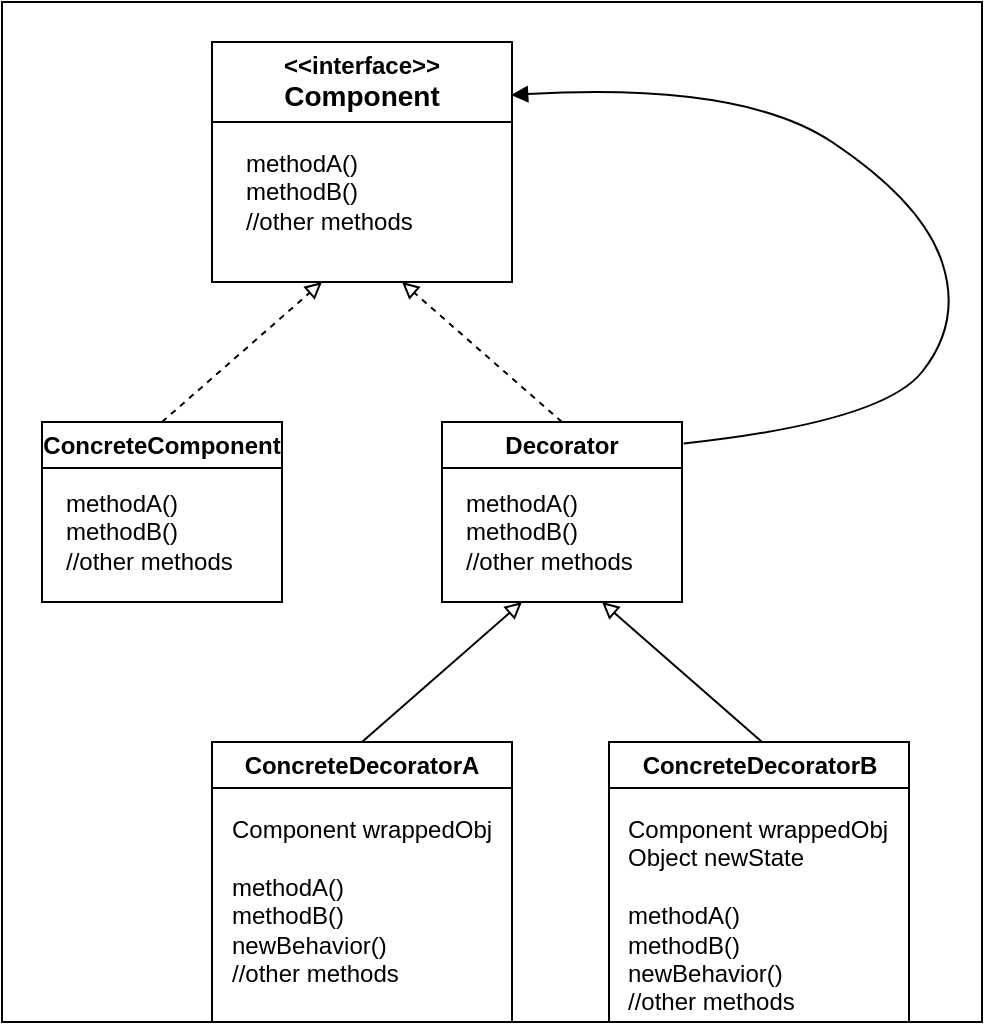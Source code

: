 <mxfile version="26.0.10">
  <diagram name="Página-1" id="Eytlk_36S796nTMawIgF">
    <mxGraphModel dx="1136" dy="585" grid="1" gridSize="10" guides="1" tooltips="1" connect="1" arrows="1" fold="1" page="1" pageScale="1" pageWidth="827" pageHeight="1169" math="0" shadow="0">
      <root>
        <mxCell id="0" />
        <mxCell id="1" parent="0" />
        <mxCell id="zZgF9IngARe3-gKikm3L-20" value="ConcreteDecoratorA" style="swimlane;whiteSpace=wrap;html=1;swimlaneLine=1;rounded=0;shadow=0;" parent="1" vertex="1">
          <mxGeometry x="145" y="380" width="150" height="140" as="geometry" />
        </mxCell>
        <mxCell id="shi2ZC6vJrufgKta5fBi-13" value="&lt;div&gt;Component wrappedObj&lt;/div&gt;&lt;div&gt;&lt;br&gt;&lt;/div&gt;methodA()&lt;div&gt;methodB()&lt;br&gt;newBehavior()&lt;/div&gt;&lt;div&gt;//other methods&lt;/div&gt;" style="text;html=1;align=left;verticalAlign=top;whiteSpace=wrap;rounded=0;" parent="zZgF9IngARe3-gKikm3L-20" vertex="1">
          <mxGeometry x="7.5" y="30" width="135" height="100" as="geometry" />
        </mxCell>
        <mxCell id="zZgF9IngARe3-gKikm3L-27" value="" style="endArrow=block;html=1;rounded=0;curved=0;endFill=0;dashed=1;" parent="1" edge="1">
          <mxGeometry width="50" height="50" relative="1" as="geometry">
            <mxPoint x="120" y="220" as="sourcePoint" />
            <mxPoint x="200" y="150" as="targetPoint" />
          </mxGeometry>
        </mxCell>
        <mxCell id="shi2ZC6vJrufgKta5fBi-2" value="" style="endArrow=block;html=1;rounded=0;curved=0;endFill=0;dashed=1;" parent="1" edge="1">
          <mxGeometry width="50" height="50" relative="1" as="geometry">
            <mxPoint x="320" y="220" as="sourcePoint" />
            <mxPoint x="240" y="150" as="targetPoint" />
          </mxGeometry>
        </mxCell>
        <mxCell id="shi2ZC6vJrufgKta5fBi-3" value="Decorator" style="swimlane;whiteSpace=wrap;html=1;" parent="1" vertex="1">
          <mxGeometry x="260" y="220" width="120" height="90" as="geometry" />
        </mxCell>
        <mxCell id="shi2ZC6vJrufgKta5fBi-4" value="methodA()&lt;div&gt;methodB()&lt;/div&gt;&lt;div&gt;//other methods&lt;/div&gt;" style="text;html=1;align=left;verticalAlign=middle;whiteSpace=wrap;rounded=0;" parent="shi2ZC6vJrufgKta5fBi-3" vertex="1">
          <mxGeometry x="10" y="30" width="100" height="50" as="geometry" />
        </mxCell>
        <mxCell id="shi2ZC6vJrufgKta5fBi-5" style="edgeStyle=orthogonalEdgeStyle;rounded=0;orthogonalLoop=1;jettySize=auto;html=1;exitX=0.5;exitY=1;exitDx=0;exitDy=0;" parent="shi2ZC6vJrufgKta5fBi-3" source="shi2ZC6vJrufgKta5fBi-4" target="shi2ZC6vJrufgKta5fBi-4" edge="1">
          <mxGeometry relative="1" as="geometry" />
        </mxCell>
        <mxCell id="shi2ZC6vJrufgKta5fBi-6" value="ConcreteComponent" style="swimlane;whiteSpace=wrap;html=1;" parent="1" vertex="1">
          <mxGeometry x="60" y="220" width="120" height="90" as="geometry" />
        </mxCell>
        <mxCell id="shi2ZC6vJrufgKta5fBi-7" value="methodA()&lt;div&gt;methodB()&lt;/div&gt;&lt;div&gt;//other methods&lt;/div&gt;" style="text;html=1;align=left;verticalAlign=middle;whiteSpace=wrap;rounded=0;" parent="shi2ZC6vJrufgKta5fBi-6" vertex="1">
          <mxGeometry x="10" y="30" width="100" height="50" as="geometry" />
        </mxCell>
        <mxCell id="shi2ZC6vJrufgKta5fBi-8" style="edgeStyle=orthogonalEdgeStyle;rounded=0;orthogonalLoop=1;jettySize=auto;html=1;exitX=0.5;exitY=1;exitDx=0;exitDy=0;" parent="shi2ZC6vJrufgKta5fBi-6" source="shi2ZC6vJrufgKta5fBi-7" target="shi2ZC6vJrufgKta5fBi-7" edge="1">
          <mxGeometry relative="1" as="geometry" />
        </mxCell>
        <mxCell id="shi2ZC6vJrufgKta5fBi-9" value="" style="endArrow=block;html=1;rounded=0;curved=0;endFill=0;" parent="1" edge="1">
          <mxGeometry width="50" height="50" relative="1" as="geometry">
            <mxPoint x="220" y="380" as="sourcePoint" />
            <mxPoint x="300" y="310" as="targetPoint" />
          </mxGeometry>
        </mxCell>
        <mxCell id="shi2ZC6vJrufgKta5fBi-10" value="" style="endArrow=block;html=1;rounded=0;curved=0;endFill=0;" parent="1" edge="1">
          <mxGeometry width="50" height="50" relative="1" as="geometry">
            <mxPoint x="420" y="380" as="sourcePoint" />
            <mxPoint x="340" y="310" as="targetPoint" />
          </mxGeometry>
        </mxCell>
        <mxCell id="shi2ZC6vJrufgKta5fBi-11" value="ConcreteDecoratorB" style="swimlane;whiteSpace=wrap;html=1;" parent="1" vertex="1">
          <mxGeometry x="343.5" y="380" width="150" height="140" as="geometry" />
        </mxCell>
        <mxCell id="shi2ZC6vJrufgKta5fBi-14" value="&lt;div&gt;Component wrappedObj&lt;br&gt;Object newState&lt;/div&gt;&lt;div&gt;&lt;br&gt;&lt;/div&gt;methodA()&lt;div&gt;methodB()&lt;br&gt;newBehavior()&lt;/div&gt;&lt;div&gt;//other methods&lt;/div&gt;" style="text;html=1;align=left;verticalAlign=top;whiteSpace=wrap;rounded=0;" parent="shi2ZC6vJrufgKta5fBi-11" vertex="1">
          <mxGeometry x="7.5" y="30" width="135" height="100" as="geometry" />
        </mxCell>
        <mxCell id="shi2ZC6vJrufgKta5fBi-15" value="" style="curved=1;endArrow=block;html=1;rounded=0;exitX=1.007;exitY=0.12;exitDx=0;exitDy=0;exitPerimeter=0;endFill=1;entryX=0.997;entryY=0.221;entryDx=0;entryDy=0;entryPerimeter=0;" parent="1" source="shi2ZC6vJrufgKta5fBi-3" target="2nX7e3DCtPEc7ZFAwngx-1" edge="1">
          <mxGeometry width="50" height="50" relative="1" as="geometry">
            <mxPoint x="493.5" y="100" as="sourcePoint" />
            <mxPoint x="300" y="50" as="targetPoint" />
            <Array as="points">
              <mxPoint x="480" y="220" />
              <mxPoint x="520" y="170" />
              <mxPoint x="500" y="110" />
              <mxPoint x="410" y="50" />
            </Array>
          </mxGeometry>
        </mxCell>
        <mxCell id="shi2ZC6vJrufgKta5fBi-16" value="" style="rounded=0;whiteSpace=wrap;html=1;fillColor=none;" parent="1" vertex="1">
          <mxGeometry x="40" y="10" width="490" height="510" as="geometry" />
        </mxCell>
        <mxCell id="2nX7e3DCtPEc7ZFAwngx-1" value="&amp;lt;&amp;lt;interface&amp;gt;&amp;gt;&lt;div&gt;&lt;font style=&quot;font-size: 14px;&quot;&gt;Component&lt;/font&gt;&lt;/div&gt;" style="swimlane;whiteSpace=wrap;html=1;startSize=40;" vertex="1" parent="1">
          <mxGeometry x="145" y="30" width="150" height="120" as="geometry">
            <mxRectangle x="310" y="160" width="110" height="40" as="alternateBounds" />
          </mxGeometry>
        </mxCell>
        <mxCell id="2nX7e3DCtPEc7ZFAwngx-5" value="methodA()&lt;div&gt;methodB()&lt;/div&gt;&lt;div&gt;//other methods&lt;/div&gt;" style="text;html=1;align=left;verticalAlign=middle;whiteSpace=wrap;rounded=0;" vertex="1" parent="2nX7e3DCtPEc7ZFAwngx-1">
          <mxGeometry x="15" y="50" width="100" height="50" as="geometry" />
        </mxCell>
      </root>
    </mxGraphModel>
  </diagram>
</mxfile>
